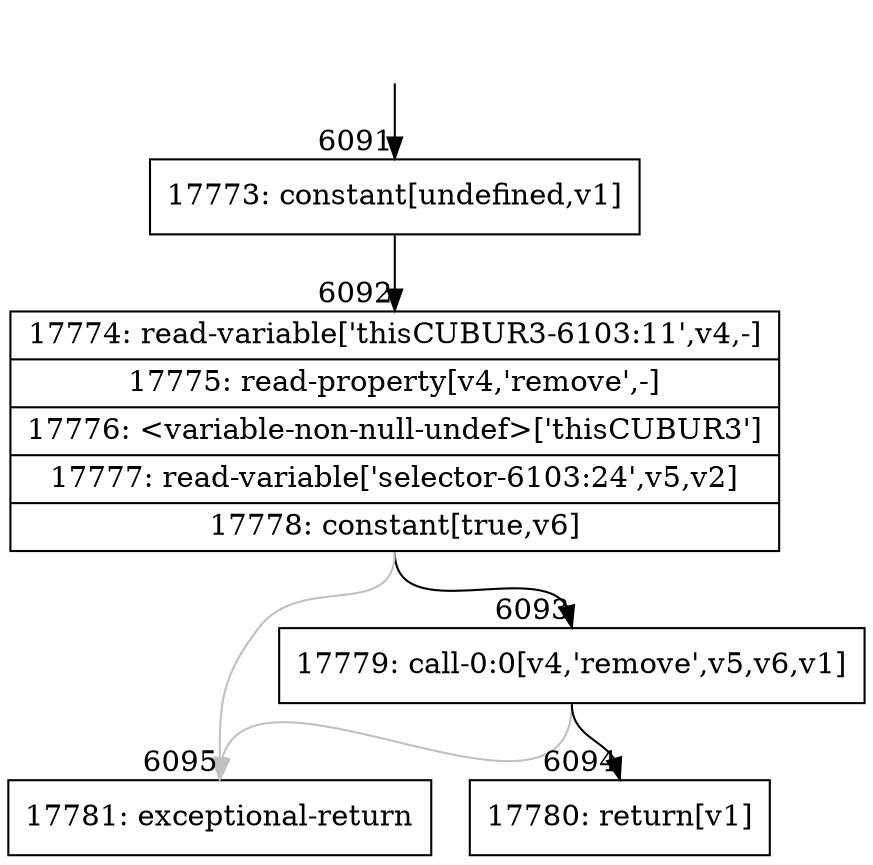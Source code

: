 digraph {
rankdir="TD"
BB_entry401[shape=none,label=""];
BB_entry401 -> BB6091 [tailport=s, headport=n, headlabel="    6091"]
BB6091 [shape=record label="{17773: constant[undefined,v1]}" ] 
BB6091 -> BB6092 [tailport=s, headport=n, headlabel="      6092"]
BB6092 [shape=record label="{17774: read-variable['thisCUBUR3-6103:11',v4,-]|17775: read-property[v4,'remove',-]|17776: \<variable-non-null-undef\>['thisCUBUR3']|17777: read-variable['selector-6103:24',v5,v2]|17778: constant[true,v6]}" ] 
BB6092 -> BB6093 [tailport=s, headport=n, headlabel="      6093"]
BB6092 -> BB6095 [tailport=s, headport=n, color=gray, headlabel="      6095"]
BB6093 [shape=record label="{17779: call-0:0[v4,'remove',v5,v6,v1]}" ] 
BB6093 -> BB6094 [tailport=s, headport=n, headlabel="      6094"]
BB6093 -> BB6095 [tailport=s, headport=n, color=gray]
BB6094 [shape=record label="{17780: return[v1]}" ] 
BB6095 [shape=record label="{17781: exceptional-return}" ] 
}
